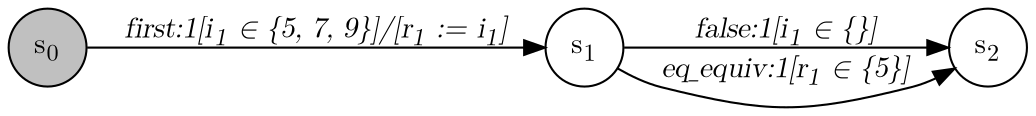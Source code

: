 digraph Coin_Tea{
    graph [rankdir="LR", fontname="Latin Modern Math"];
    node [color="black", fillcolor="white", shape="circle", style="filled", fontname="Latin Modern Math"];
    edge [fontname="Latin Modern Math"];

    s0[fillcolor="gray", label=<s<sub>0</sub>>];
    s1[label=<s<sub>1</sub>>];
    s2[label=<s<sub>2</sub>>];

    s0->s1[label=<<i>first:1&#91;i<sub>1</sub> &isin; {5, 7, 9}&#93;/&#91;r<sub>1</sub> := i<sub>1</sub>&#93;</i>>];
    s1->s2[label=<<i>false:1&#91;i<sub>1</sub> &isin; {}&#93;</i>>];
    s1->s2[label=<<i>eq_equiv:1&#91;r<sub>1</sub> &isin; {5}&#93;</i>>];
}
